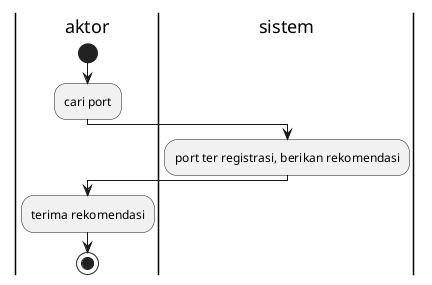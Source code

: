 @startuml

|aktor|
start
:cari port;

|sistem|
:port ter registrasi, berikan rekomendasi;

|aktor|
:terima rekomendasi;
stop

@enduml
